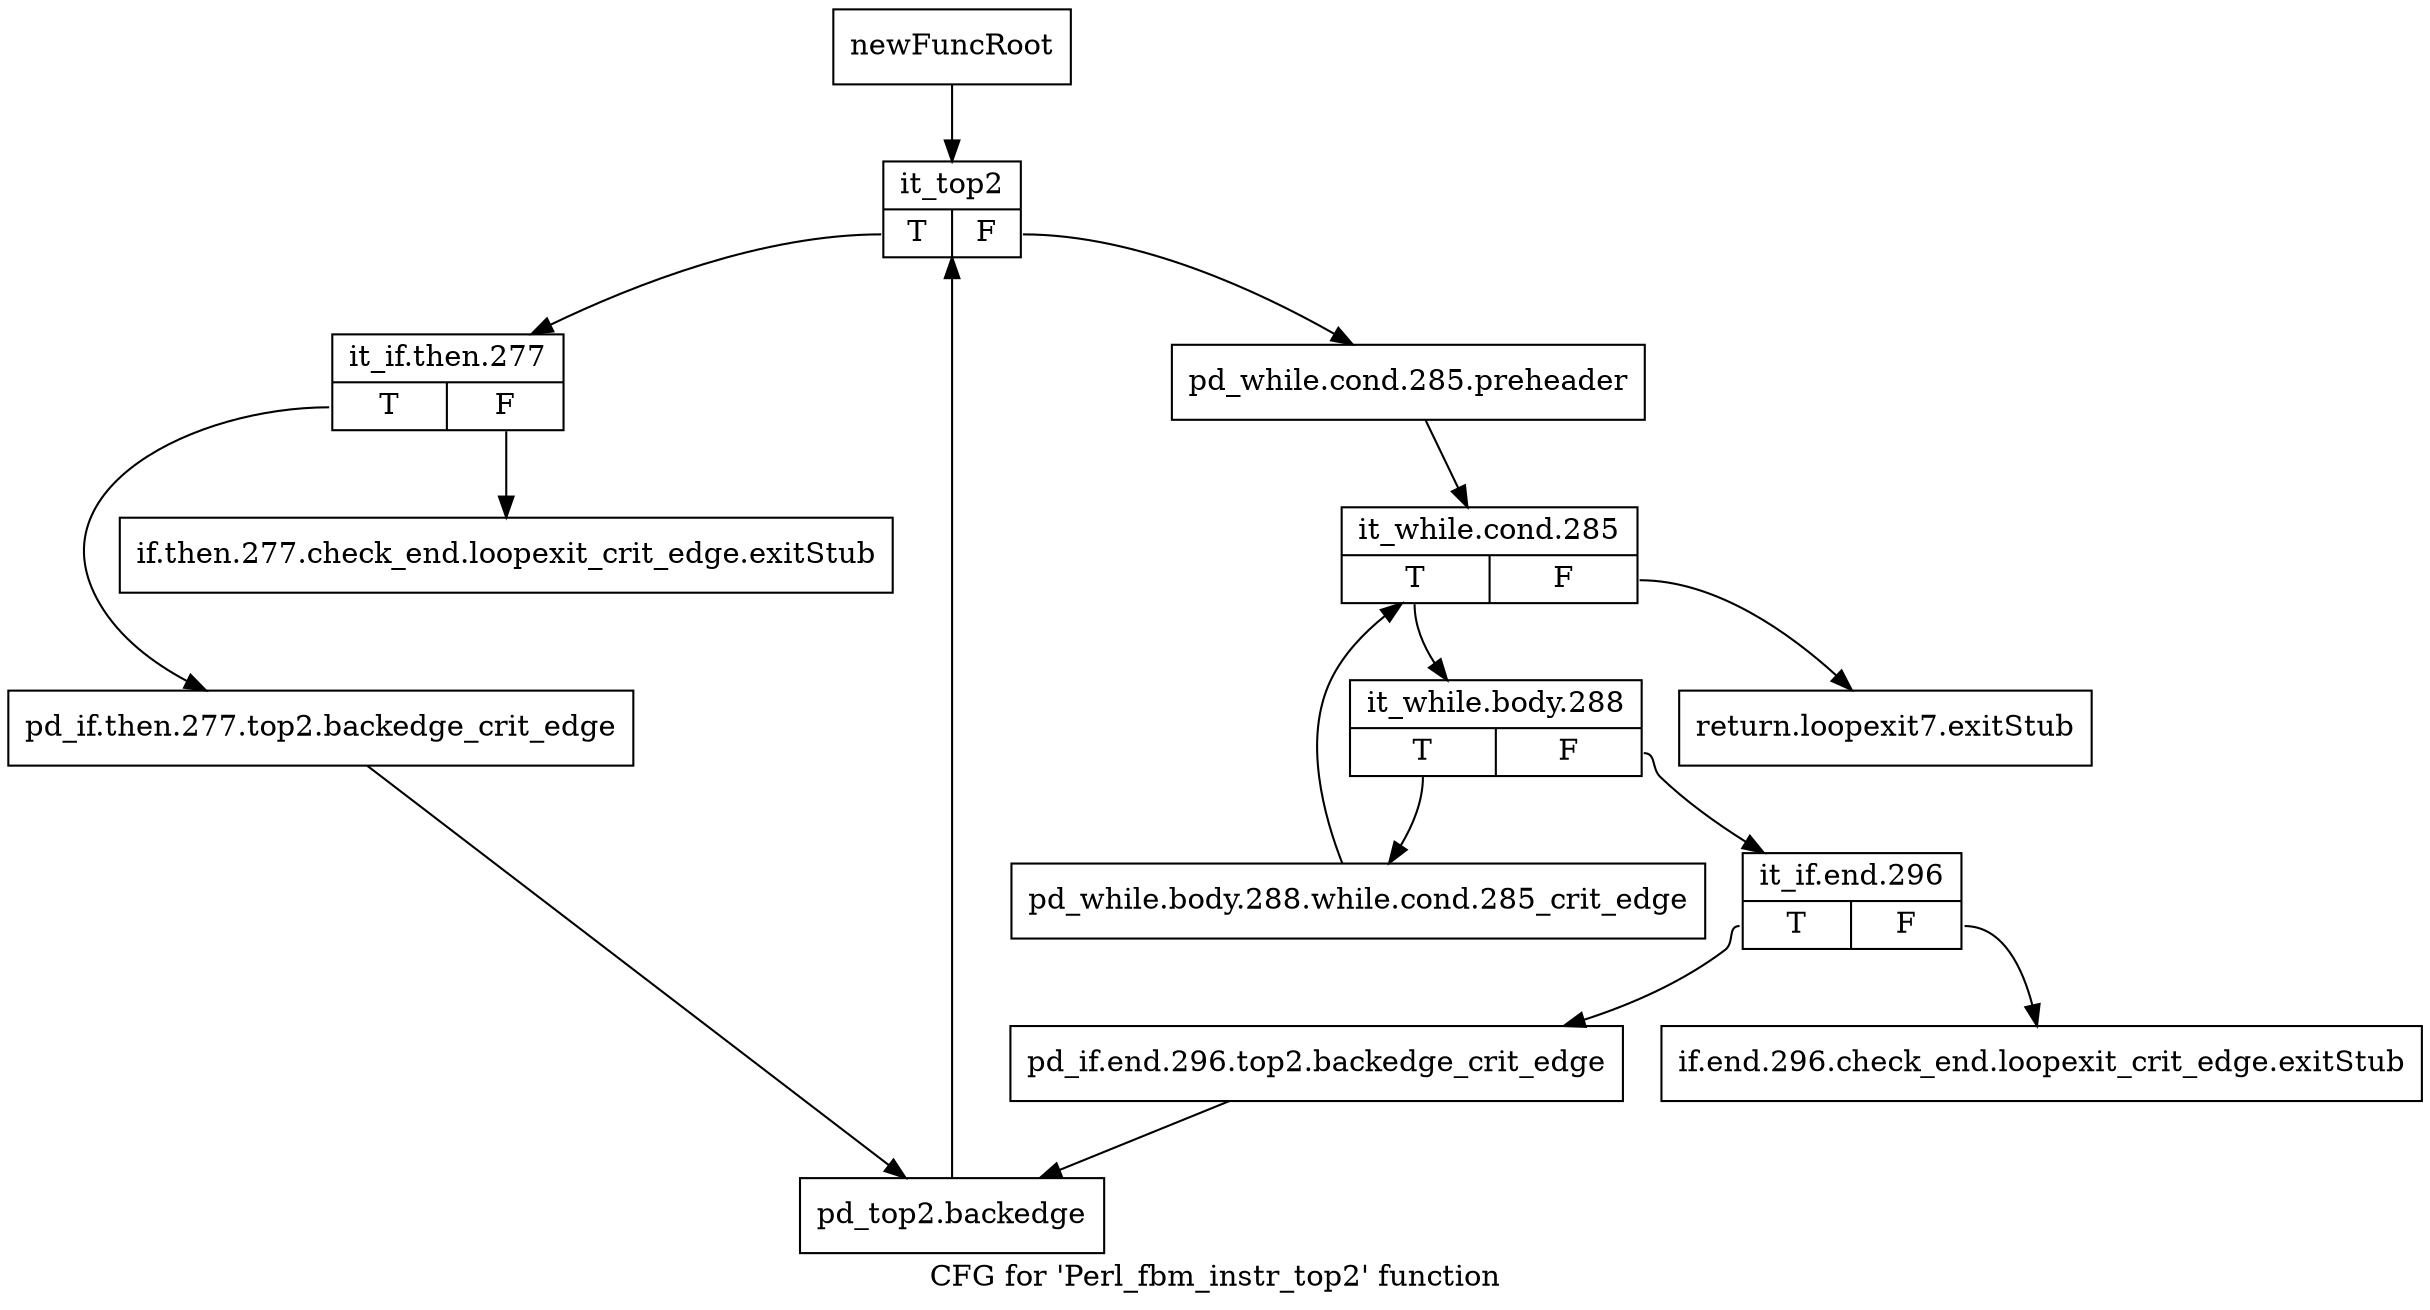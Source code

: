digraph "CFG for 'Perl_fbm_instr_top2' function" {
	label="CFG for 'Perl_fbm_instr_top2' function";

	Node0x580d9b0 [shape=record,label="{newFuncRoot}"];
	Node0x580d9b0 -> Node0x580daf0;
	Node0x580da00 [shape=record,label="{return.loopexit7.exitStub}"];
	Node0x580da50 [shape=record,label="{if.end.296.check_end.loopexit_crit_edge.exitStub}"];
	Node0x580daa0 [shape=record,label="{if.then.277.check_end.loopexit_crit_edge.exitStub}"];
	Node0x580daf0 [shape=record,label="{it_top2|{<s0>T|<s1>F}}"];
	Node0x580daf0:s0 -> Node0x580dd20;
	Node0x580daf0:s1 -> Node0x580db40;
	Node0x580db40 [shape=record,label="{pd_while.cond.285.preheader}"];
	Node0x580db40 -> Node0x580db90;
	Node0x580db90 [shape=record,label="{it_while.cond.285|{<s0>T|<s1>F}}"];
	Node0x580db90:s0 -> Node0x580dbe0;
	Node0x580db90:s1 -> Node0x580da00;
	Node0x580dbe0 [shape=record,label="{it_while.body.288|{<s0>T|<s1>F}}"];
	Node0x580dbe0:s0 -> Node0x580dcd0;
	Node0x580dbe0:s1 -> Node0x580dc30;
	Node0x580dc30 [shape=record,label="{it_if.end.296|{<s0>T|<s1>F}}"];
	Node0x580dc30:s0 -> Node0x580dc80;
	Node0x580dc30:s1 -> Node0x580da50;
	Node0x580dc80 [shape=record,label="{pd_if.end.296.top2.backedge_crit_edge}"];
	Node0x580dc80 -> Node0x580ddc0;
	Node0x580dcd0 [shape=record,label="{pd_while.body.288.while.cond.285_crit_edge}"];
	Node0x580dcd0 -> Node0x580db90;
	Node0x580dd20 [shape=record,label="{it_if.then.277|{<s0>T|<s1>F}}"];
	Node0x580dd20:s0 -> Node0x580dd70;
	Node0x580dd20:s1 -> Node0x580daa0;
	Node0x580dd70 [shape=record,label="{pd_if.then.277.top2.backedge_crit_edge}"];
	Node0x580dd70 -> Node0x580ddc0;
	Node0x580ddc0 [shape=record,label="{pd_top2.backedge}"];
	Node0x580ddc0 -> Node0x580daf0;
}

